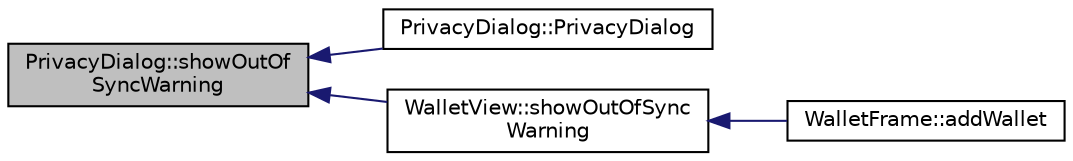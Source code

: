 digraph "PrivacyDialog::showOutOfSyncWarning"
{
  edge [fontname="Helvetica",fontsize="10",labelfontname="Helvetica",labelfontsize="10"];
  node [fontname="Helvetica",fontsize="10",shape=record];
  rankdir="LR";
  Node576 [label="PrivacyDialog::showOutOf\lSyncWarning",height=0.2,width=0.4,color="black", fillcolor="grey75", style="filled", fontcolor="black"];
  Node576 -> Node577 [dir="back",color="midnightblue",fontsize="10",style="solid",fontname="Helvetica"];
  Node577 [label="PrivacyDialog::PrivacyDialog",height=0.2,width=0.4,color="black", fillcolor="white", style="filled",URL="$class_privacy_dialog.html#ab7308b7ed5782dfa26fb1f216385207c"];
  Node576 -> Node578 [dir="back",color="midnightblue",fontsize="10",style="solid",fontname="Helvetica"];
  Node578 [label="WalletView::showOutOfSync\lWarning",height=0.2,width=0.4,color="black", fillcolor="white", style="filled",URL="$class_wallet_view.html#af3ed06b191b6d933788f32ed2daa5fae"];
  Node578 -> Node579 [dir="back",color="midnightblue",fontsize="10",style="solid",fontname="Helvetica"];
  Node579 [label="WalletFrame::addWallet",height=0.2,width=0.4,color="black", fillcolor="white", style="filled",URL="$class_wallet_frame.html#aa199c3f27654199d84c365cf86167d86"];
}
